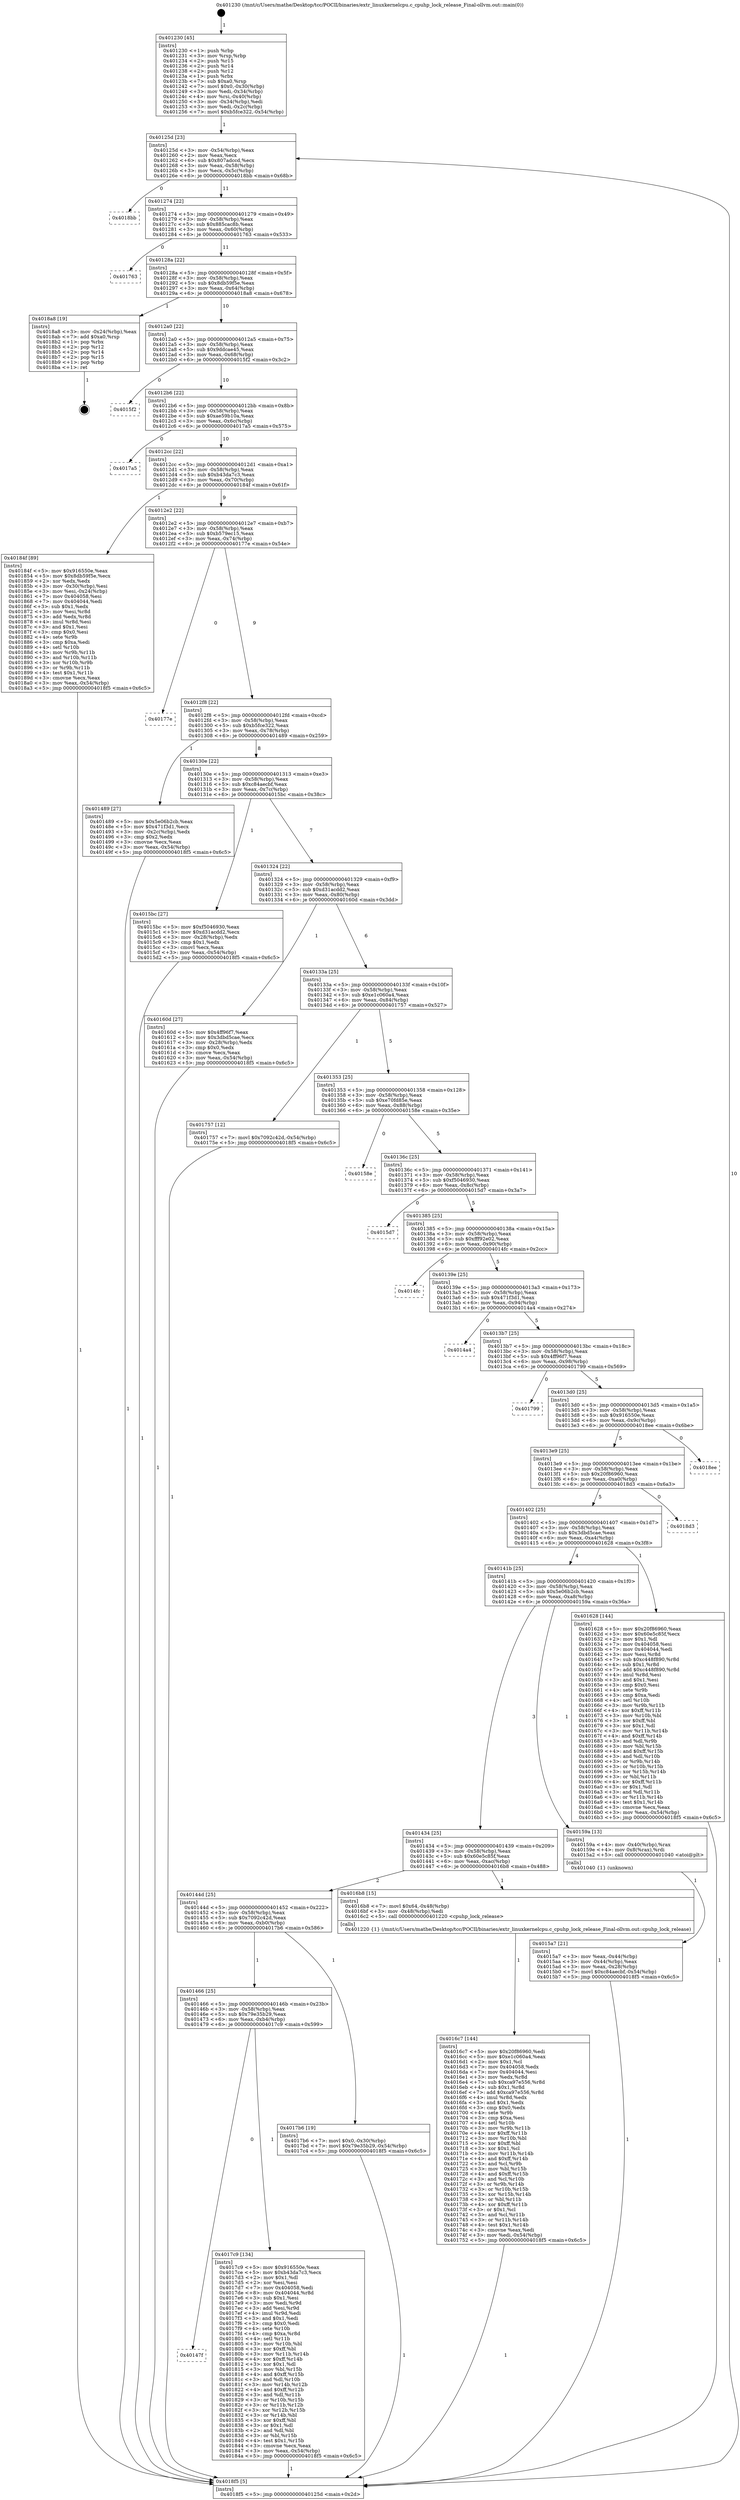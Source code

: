 digraph "0x401230" {
  label = "0x401230 (/mnt/c/Users/mathe/Desktop/tcc/POCII/binaries/extr_linuxkernelcpu.c_cpuhp_lock_release_Final-ollvm.out::main(0))"
  labelloc = "t"
  node[shape=record]

  Entry [label="",width=0.3,height=0.3,shape=circle,fillcolor=black,style=filled]
  "0x40125d" [label="{
     0x40125d [23]\l
     | [instrs]\l
     &nbsp;&nbsp;0x40125d \<+3\>: mov -0x54(%rbp),%eax\l
     &nbsp;&nbsp;0x401260 \<+2\>: mov %eax,%ecx\l
     &nbsp;&nbsp;0x401262 \<+6\>: sub $0x807adccd,%ecx\l
     &nbsp;&nbsp;0x401268 \<+3\>: mov %eax,-0x58(%rbp)\l
     &nbsp;&nbsp;0x40126b \<+3\>: mov %ecx,-0x5c(%rbp)\l
     &nbsp;&nbsp;0x40126e \<+6\>: je 00000000004018bb \<main+0x68b\>\l
  }"]
  "0x4018bb" [label="{
     0x4018bb\l
  }", style=dashed]
  "0x401274" [label="{
     0x401274 [22]\l
     | [instrs]\l
     &nbsp;&nbsp;0x401274 \<+5\>: jmp 0000000000401279 \<main+0x49\>\l
     &nbsp;&nbsp;0x401279 \<+3\>: mov -0x58(%rbp),%eax\l
     &nbsp;&nbsp;0x40127c \<+5\>: sub $0x885cac8b,%eax\l
     &nbsp;&nbsp;0x401281 \<+3\>: mov %eax,-0x60(%rbp)\l
     &nbsp;&nbsp;0x401284 \<+6\>: je 0000000000401763 \<main+0x533\>\l
  }"]
  Exit [label="",width=0.3,height=0.3,shape=circle,fillcolor=black,style=filled,peripheries=2]
  "0x401763" [label="{
     0x401763\l
  }", style=dashed]
  "0x40128a" [label="{
     0x40128a [22]\l
     | [instrs]\l
     &nbsp;&nbsp;0x40128a \<+5\>: jmp 000000000040128f \<main+0x5f\>\l
     &nbsp;&nbsp;0x40128f \<+3\>: mov -0x58(%rbp),%eax\l
     &nbsp;&nbsp;0x401292 \<+5\>: sub $0x8db59f5e,%eax\l
     &nbsp;&nbsp;0x401297 \<+3\>: mov %eax,-0x64(%rbp)\l
     &nbsp;&nbsp;0x40129a \<+6\>: je 00000000004018a8 \<main+0x678\>\l
  }"]
  "0x40147f" [label="{
     0x40147f\l
  }", style=dashed]
  "0x4018a8" [label="{
     0x4018a8 [19]\l
     | [instrs]\l
     &nbsp;&nbsp;0x4018a8 \<+3\>: mov -0x24(%rbp),%eax\l
     &nbsp;&nbsp;0x4018ab \<+7\>: add $0xa0,%rsp\l
     &nbsp;&nbsp;0x4018b2 \<+1\>: pop %rbx\l
     &nbsp;&nbsp;0x4018b3 \<+2\>: pop %r12\l
     &nbsp;&nbsp;0x4018b5 \<+2\>: pop %r14\l
     &nbsp;&nbsp;0x4018b7 \<+2\>: pop %r15\l
     &nbsp;&nbsp;0x4018b9 \<+1\>: pop %rbp\l
     &nbsp;&nbsp;0x4018ba \<+1\>: ret\l
  }"]
  "0x4012a0" [label="{
     0x4012a0 [22]\l
     | [instrs]\l
     &nbsp;&nbsp;0x4012a0 \<+5\>: jmp 00000000004012a5 \<main+0x75\>\l
     &nbsp;&nbsp;0x4012a5 \<+3\>: mov -0x58(%rbp),%eax\l
     &nbsp;&nbsp;0x4012a8 \<+5\>: sub $0x9ddcae45,%eax\l
     &nbsp;&nbsp;0x4012ad \<+3\>: mov %eax,-0x68(%rbp)\l
     &nbsp;&nbsp;0x4012b0 \<+6\>: je 00000000004015f2 \<main+0x3c2\>\l
  }"]
  "0x4017c9" [label="{
     0x4017c9 [134]\l
     | [instrs]\l
     &nbsp;&nbsp;0x4017c9 \<+5\>: mov $0x916550e,%eax\l
     &nbsp;&nbsp;0x4017ce \<+5\>: mov $0xb43da7c3,%ecx\l
     &nbsp;&nbsp;0x4017d3 \<+2\>: mov $0x1,%dl\l
     &nbsp;&nbsp;0x4017d5 \<+2\>: xor %esi,%esi\l
     &nbsp;&nbsp;0x4017d7 \<+7\>: mov 0x404058,%edi\l
     &nbsp;&nbsp;0x4017de \<+8\>: mov 0x404044,%r8d\l
     &nbsp;&nbsp;0x4017e6 \<+3\>: sub $0x1,%esi\l
     &nbsp;&nbsp;0x4017e9 \<+3\>: mov %edi,%r9d\l
     &nbsp;&nbsp;0x4017ec \<+3\>: add %esi,%r9d\l
     &nbsp;&nbsp;0x4017ef \<+4\>: imul %r9d,%edi\l
     &nbsp;&nbsp;0x4017f3 \<+3\>: and $0x1,%edi\l
     &nbsp;&nbsp;0x4017f6 \<+3\>: cmp $0x0,%edi\l
     &nbsp;&nbsp;0x4017f9 \<+4\>: sete %r10b\l
     &nbsp;&nbsp;0x4017fd \<+4\>: cmp $0xa,%r8d\l
     &nbsp;&nbsp;0x401801 \<+4\>: setl %r11b\l
     &nbsp;&nbsp;0x401805 \<+3\>: mov %r10b,%bl\l
     &nbsp;&nbsp;0x401808 \<+3\>: xor $0xff,%bl\l
     &nbsp;&nbsp;0x40180b \<+3\>: mov %r11b,%r14b\l
     &nbsp;&nbsp;0x40180e \<+4\>: xor $0xff,%r14b\l
     &nbsp;&nbsp;0x401812 \<+3\>: xor $0x1,%dl\l
     &nbsp;&nbsp;0x401815 \<+3\>: mov %bl,%r15b\l
     &nbsp;&nbsp;0x401818 \<+4\>: and $0xff,%r15b\l
     &nbsp;&nbsp;0x40181c \<+3\>: and %dl,%r10b\l
     &nbsp;&nbsp;0x40181f \<+3\>: mov %r14b,%r12b\l
     &nbsp;&nbsp;0x401822 \<+4\>: and $0xff,%r12b\l
     &nbsp;&nbsp;0x401826 \<+3\>: and %dl,%r11b\l
     &nbsp;&nbsp;0x401829 \<+3\>: or %r10b,%r15b\l
     &nbsp;&nbsp;0x40182c \<+3\>: or %r11b,%r12b\l
     &nbsp;&nbsp;0x40182f \<+3\>: xor %r12b,%r15b\l
     &nbsp;&nbsp;0x401832 \<+3\>: or %r14b,%bl\l
     &nbsp;&nbsp;0x401835 \<+3\>: xor $0xff,%bl\l
     &nbsp;&nbsp;0x401838 \<+3\>: or $0x1,%dl\l
     &nbsp;&nbsp;0x40183b \<+2\>: and %dl,%bl\l
     &nbsp;&nbsp;0x40183d \<+3\>: or %bl,%r15b\l
     &nbsp;&nbsp;0x401840 \<+4\>: test $0x1,%r15b\l
     &nbsp;&nbsp;0x401844 \<+3\>: cmovne %ecx,%eax\l
     &nbsp;&nbsp;0x401847 \<+3\>: mov %eax,-0x54(%rbp)\l
     &nbsp;&nbsp;0x40184a \<+5\>: jmp 00000000004018f5 \<main+0x6c5\>\l
  }"]
  "0x4015f2" [label="{
     0x4015f2\l
  }", style=dashed]
  "0x4012b6" [label="{
     0x4012b6 [22]\l
     | [instrs]\l
     &nbsp;&nbsp;0x4012b6 \<+5\>: jmp 00000000004012bb \<main+0x8b\>\l
     &nbsp;&nbsp;0x4012bb \<+3\>: mov -0x58(%rbp),%eax\l
     &nbsp;&nbsp;0x4012be \<+5\>: sub $0xae59b10a,%eax\l
     &nbsp;&nbsp;0x4012c3 \<+3\>: mov %eax,-0x6c(%rbp)\l
     &nbsp;&nbsp;0x4012c6 \<+6\>: je 00000000004017a5 \<main+0x575\>\l
  }"]
  "0x401466" [label="{
     0x401466 [25]\l
     | [instrs]\l
     &nbsp;&nbsp;0x401466 \<+5\>: jmp 000000000040146b \<main+0x23b\>\l
     &nbsp;&nbsp;0x40146b \<+3\>: mov -0x58(%rbp),%eax\l
     &nbsp;&nbsp;0x40146e \<+5\>: sub $0x79e35b29,%eax\l
     &nbsp;&nbsp;0x401473 \<+6\>: mov %eax,-0xb4(%rbp)\l
     &nbsp;&nbsp;0x401479 \<+6\>: je 00000000004017c9 \<main+0x599\>\l
  }"]
  "0x4017a5" [label="{
     0x4017a5\l
  }", style=dashed]
  "0x4012cc" [label="{
     0x4012cc [22]\l
     | [instrs]\l
     &nbsp;&nbsp;0x4012cc \<+5\>: jmp 00000000004012d1 \<main+0xa1\>\l
     &nbsp;&nbsp;0x4012d1 \<+3\>: mov -0x58(%rbp),%eax\l
     &nbsp;&nbsp;0x4012d4 \<+5\>: sub $0xb43da7c3,%eax\l
     &nbsp;&nbsp;0x4012d9 \<+3\>: mov %eax,-0x70(%rbp)\l
     &nbsp;&nbsp;0x4012dc \<+6\>: je 000000000040184f \<main+0x61f\>\l
  }"]
  "0x4017b6" [label="{
     0x4017b6 [19]\l
     | [instrs]\l
     &nbsp;&nbsp;0x4017b6 \<+7\>: movl $0x0,-0x30(%rbp)\l
     &nbsp;&nbsp;0x4017bd \<+7\>: movl $0x79e35b29,-0x54(%rbp)\l
     &nbsp;&nbsp;0x4017c4 \<+5\>: jmp 00000000004018f5 \<main+0x6c5\>\l
  }"]
  "0x40184f" [label="{
     0x40184f [89]\l
     | [instrs]\l
     &nbsp;&nbsp;0x40184f \<+5\>: mov $0x916550e,%eax\l
     &nbsp;&nbsp;0x401854 \<+5\>: mov $0x8db59f5e,%ecx\l
     &nbsp;&nbsp;0x401859 \<+2\>: xor %edx,%edx\l
     &nbsp;&nbsp;0x40185b \<+3\>: mov -0x30(%rbp),%esi\l
     &nbsp;&nbsp;0x40185e \<+3\>: mov %esi,-0x24(%rbp)\l
     &nbsp;&nbsp;0x401861 \<+7\>: mov 0x404058,%esi\l
     &nbsp;&nbsp;0x401868 \<+7\>: mov 0x404044,%edi\l
     &nbsp;&nbsp;0x40186f \<+3\>: sub $0x1,%edx\l
     &nbsp;&nbsp;0x401872 \<+3\>: mov %esi,%r8d\l
     &nbsp;&nbsp;0x401875 \<+3\>: add %edx,%r8d\l
     &nbsp;&nbsp;0x401878 \<+4\>: imul %r8d,%esi\l
     &nbsp;&nbsp;0x40187c \<+3\>: and $0x1,%esi\l
     &nbsp;&nbsp;0x40187f \<+3\>: cmp $0x0,%esi\l
     &nbsp;&nbsp;0x401882 \<+4\>: sete %r9b\l
     &nbsp;&nbsp;0x401886 \<+3\>: cmp $0xa,%edi\l
     &nbsp;&nbsp;0x401889 \<+4\>: setl %r10b\l
     &nbsp;&nbsp;0x40188d \<+3\>: mov %r9b,%r11b\l
     &nbsp;&nbsp;0x401890 \<+3\>: and %r10b,%r11b\l
     &nbsp;&nbsp;0x401893 \<+3\>: xor %r10b,%r9b\l
     &nbsp;&nbsp;0x401896 \<+3\>: or %r9b,%r11b\l
     &nbsp;&nbsp;0x401899 \<+4\>: test $0x1,%r11b\l
     &nbsp;&nbsp;0x40189d \<+3\>: cmovne %ecx,%eax\l
     &nbsp;&nbsp;0x4018a0 \<+3\>: mov %eax,-0x54(%rbp)\l
     &nbsp;&nbsp;0x4018a3 \<+5\>: jmp 00000000004018f5 \<main+0x6c5\>\l
  }"]
  "0x4012e2" [label="{
     0x4012e2 [22]\l
     | [instrs]\l
     &nbsp;&nbsp;0x4012e2 \<+5\>: jmp 00000000004012e7 \<main+0xb7\>\l
     &nbsp;&nbsp;0x4012e7 \<+3\>: mov -0x58(%rbp),%eax\l
     &nbsp;&nbsp;0x4012ea \<+5\>: sub $0xb579ec15,%eax\l
     &nbsp;&nbsp;0x4012ef \<+3\>: mov %eax,-0x74(%rbp)\l
     &nbsp;&nbsp;0x4012f2 \<+6\>: je 000000000040177e \<main+0x54e\>\l
  }"]
  "0x4016c7" [label="{
     0x4016c7 [144]\l
     | [instrs]\l
     &nbsp;&nbsp;0x4016c7 \<+5\>: mov $0x20f86960,%edi\l
     &nbsp;&nbsp;0x4016cc \<+5\>: mov $0xe1c060a4,%eax\l
     &nbsp;&nbsp;0x4016d1 \<+2\>: mov $0x1,%cl\l
     &nbsp;&nbsp;0x4016d3 \<+7\>: mov 0x404058,%edx\l
     &nbsp;&nbsp;0x4016da \<+7\>: mov 0x404044,%esi\l
     &nbsp;&nbsp;0x4016e1 \<+3\>: mov %edx,%r8d\l
     &nbsp;&nbsp;0x4016e4 \<+7\>: sub $0xca97e556,%r8d\l
     &nbsp;&nbsp;0x4016eb \<+4\>: sub $0x1,%r8d\l
     &nbsp;&nbsp;0x4016ef \<+7\>: add $0xca97e556,%r8d\l
     &nbsp;&nbsp;0x4016f6 \<+4\>: imul %r8d,%edx\l
     &nbsp;&nbsp;0x4016fa \<+3\>: and $0x1,%edx\l
     &nbsp;&nbsp;0x4016fd \<+3\>: cmp $0x0,%edx\l
     &nbsp;&nbsp;0x401700 \<+4\>: sete %r9b\l
     &nbsp;&nbsp;0x401704 \<+3\>: cmp $0xa,%esi\l
     &nbsp;&nbsp;0x401707 \<+4\>: setl %r10b\l
     &nbsp;&nbsp;0x40170b \<+3\>: mov %r9b,%r11b\l
     &nbsp;&nbsp;0x40170e \<+4\>: xor $0xff,%r11b\l
     &nbsp;&nbsp;0x401712 \<+3\>: mov %r10b,%bl\l
     &nbsp;&nbsp;0x401715 \<+3\>: xor $0xff,%bl\l
     &nbsp;&nbsp;0x401718 \<+3\>: xor $0x1,%cl\l
     &nbsp;&nbsp;0x40171b \<+3\>: mov %r11b,%r14b\l
     &nbsp;&nbsp;0x40171e \<+4\>: and $0xff,%r14b\l
     &nbsp;&nbsp;0x401722 \<+3\>: and %cl,%r9b\l
     &nbsp;&nbsp;0x401725 \<+3\>: mov %bl,%r15b\l
     &nbsp;&nbsp;0x401728 \<+4\>: and $0xff,%r15b\l
     &nbsp;&nbsp;0x40172c \<+3\>: and %cl,%r10b\l
     &nbsp;&nbsp;0x40172f \<+3\>: or %r9b,%r14b\l
     &nbsp;&nbsp;0x401732 \<+3\>: or %r10b,%r15b\l
     &nbsp;&nbsp;0x401735 \<+3\>: xor %r15b,%r14b\l
     &nbsp;&nbsp;0x401738 \<+3\>: or %bl,%r11b\l
     &nbsp;&nbsp;0x40173b \<+4\>: xor $0xff,%r11b\l
     &nbsp;&nbsp;0x40173f \<+3\>: or $0x1,%cl\l
     &nbsp;&nbsp;0x401742 \<+3\>: and %cl,%r11b\l
     &nbsp;&nbsp;0x401745 \<+3\>: or %r11b,%r14b\l
     &nbsp;&nbsp;0x401748 \<+4\>: test $0x1,%r14b\l
     &nbsp;&nbsp;0x40174c \<+3\>: cmovne %eax,%edi\l
     &nbsp;&nbsp;0x40174f \<+3\>: mov %edi,-0x54(%rbp)\l
     &nbsp;&nbsp;0x401752 \<+5\>: jmp 00000000004018f5 \<main+0x6c5\>\l
  }"]
  "0x40177e" [label="{
     0x40177e\l
  }", style=dashed]
  "0x4012f8" [label="{
     0x4012f8 [22]\l
     | [instrs]\l
     &nbsp;&nbsp;0x4012f8 \<+5\>: jmp 00000000004012fd \<main+0xcd\>\l
     &nbsp;&nbsp;0x4012fd \<+3\>: mov -0x58(%rbp),%eax\l
     &nbsp;&nbsp;0x401300 \<+5\>: sub $0xb5fce322,%eax\l
     &nbsp;&nbsp;0x401305 \<+3\>: mov %eax,-0x78(%rbp)\l
     &nbsp;&nbsp;0x401308 \<+6\>: je 0000000000401489 \<main+0x259\>\l
  }"]
  "0x40144d" [label="{
     0x40144d [25]\l
     | [instrs]\l
     &nbsp;&nbsp;0x40144d \<+5\>: jmp 0000000000401452 \<main+0x222\>\l
     &nbsp;&nbsp;0x401452 \<+3\>: mov -0x58(%rbp),%eax\l
     &nbsp;&nbsp;0x401455 \<+5\>: sub $0x7092c42d,%eax\l
     &nbsp;&nbsp;0x40145a \<+6\>: mov %eax,-0xb0(%rbp)\l
     &nbsp;&nbsp;0x401460 \<+6\>: je 00000000004017b6 \<main+0x586\>\l
  }"]
  "0x401489" [label="{
     0x401489 [27]\l
     | [instrs]\l
     &nbsp;&nbsp;0x401489 \<+5\>: mov $0x5e06b2cb,%eax\l
     &nbsp;&nbsp;0x40148e \<+5\>: mov $0x471f3d1,%ecx\l
     &nbsp;&nbsp;0x401493 \<+3\>: mov -0x2c(%rbp),%edx\l
     &nbsp;&nbsp;0x401496 \<+3\>: cmp $0x2,%edx\l
     &nbsp;&nbsp;0x401499 \<+3\>: cmovne %ecx,%eax\l
     &nbsp;&nbsp;0x40149c \<+3\>: mov %eax,-0x54(%rbp)\l
     &nbsp;&nbsp;0x40149f \<+5\>: jmp 00000000004018f5 \<main+0x6c5\>\l
  }"]
  "0x40130e" [label="{
     0x40130e [22]\l
     | [instrs]\l
     &nbsp;&nbsp;0x40130e \<+5\>: jmp 0000000000401313 \<main+0xe3\>\l
     &nbsp;&nbsp;0x401313 \<+3\>: mov -0x58(%rbp),%eax\l
     &nbsp;&nbsp;0x401316 \<+5\>: sub $0xc84aecbf,%eax\l
     &nbsp;&nbsp;0x40131b \<+3\>: mov %eax,-0x7c(%rbp)\l
     &nbsp;&nbsp;0x40131e \<+6\>: je 00000000004015bc \<main+0x38c\>\l
  }"]
  "0x4018f5" [label="{
     0x4018f5 [5]\l
     | [instrs]\l
     &nbsp;&nbsp;0x4018f5 \<+5\>: jmp 000000000040125d \<main+0x2d\>\l
  }"]
  "0x401230" [label="{
     0x401230 [45]\l
     | [instrs]\l
     &nbsp;&nbsp;0x401230 \<+1\>: push %rbp\l
     &nbsp;&nbsp;0x401231 \<+3\>: mov %rsp,%rbp\l
     &nbsp;&nbsp;0x401234 \<+2\>: push %r15\l
     &nbsp;&nbsp;0x401236 \<+2\>: push %r14\l
     &nbsp;&nbsp;0x401238 \<+2\>: push %r12\l
     &nbsp;&nbsp;0x40123a \<+1\>: push %rbx\l
     &nbsp;&nbsp;0x40123b \<+7\>: sub $0xa0,%rsp\l
     &nbsp;&nbsp;0x401242 \<+7\>: movl $0x0,-0x30(%rbp)\l
     &nbsp;&nbsp;0x401249 \<+3\>: mov %edi,-0x34(%rbp)\l
     &nbsp;&nbsp;0x40124c \<+4\>: mov %rsi,-0x40(%rbp)\l
     &nbsp;&nbsp;0x401250 \<+3\>: mov -0x34(%rbp),%edi\l
     &nbsp;&nbsp;0x401253 \<+3\>: mov %edi,-0x2c(%rbp)\l
     &nbsp;&nbsp;0x401256 \<+7\>: movl $0xb5fce322,-0x54(%rbp)\l
  }"]
  "0x4016b8" [label="{
     0x4016b8 [15]\l
     | [instrs]\l
     &nbsp;&nbsp;0x4016b8 \<+7\>: movl $0x64,-0x48(%rbp)\l
     &nbsp;&nbsp;0x4016bf \<+3\>: mov -0x48(%rbp),%edi\l
     &nbsp;&nbsp;0x4016c2 \<+5\>: call 0000000000401220 \<cpuhp_lock_release\>\l
     | [calls]\l
     &nbsp;&nbsp;0x401220 \{1\} (/mnt/c/Users/mathe/Desktop/tcc/POCII/binaries/extr_linuxkernelcpu.c_cpuhp_lock_release_Final-ollvm.out::cpuhp_lock_release)\l
  }"]
  "0x4015bc" [label="{
     0x4015bc [27]\l
     | [instrs]\l
     &nbsp;&nbsp;0x4015bc \<+5\>: mov $0xf5046930,%eax\l
     &nbsp;&nbsp;0x4015c1 \<+5\>: mov $0xd31acdd2,%ecx\l
     &nbsp;&nbsp;0x4015c6 \<+3\>: mov -0x28(%rbp),%edx\l
     &nbsp;&nbsp;0x4015c9 \<+3\>: cmp $0x1,%edx\l
     &nbsp;&nbsp;0x4015cc \<+3\>: cmovl %ecx,%eax\l
     &nbsp;&nbsp;0x4015cf \<+3\>: mov %eax,-0x54(%rbp)\l
     &nbsp;&nbsp;0x4015d2 \<+5\>: jmp 00000000004018f5 \<main+0x6c5\>\l
  }"]
  "0x401324" [label="{
     0x401324 [22]\l
     | [instrs]\l
     &nbsp;&nbsp;0x401324 \<+5\>: jmp 0000000000401329 \<main+0xf9\>\l
     &nbsp;&nbsp;0x401329 \<+3\>: mov -0x58(%rbp),%eax\l
     &nbsp;&nbsp;0x40132c \<+5\>: sub $0xd31acdd2,%eax\l
     &nbsp;&nbsp;0x401331 \<+3\>: mov %eax,-0x80(%rbp)\l
     &nbsp;&nbsp;0x401334 \<+6\>: je 000000000040160d \<main+0x3dd\>\l
  }"]
  "0x4015a7" [label="{
     0x4015a7 [21]\l
     | [instrs]\l
     &nbsp;&nbsp;0x4015a7 \<+3\>: mov %eax,-0x44(%rbp)\l
     &nbsp;&nbsp;0x4015aa \<+3\>: mov -0x44(%rbp),%eax\l
     &nbsp;&nbsp;0x4015ad \<+3\>: mov %eax,-0x28(%rbp)\l
     &nbsp;&nbsp;0x4015b0 \<+7\>: movl $0xc84aecbf,-0x54(%rbp)\l
     &nbsp;&nbsp;0x4015b7 \<+5\>: jmp 00000000004018f5 \<main+0x6c5\>\l
  }"]
  "0x40160d" [label="{
     0x40160d [27]\l
     | [instrs]\l
     &nbsp;&nbsp;0x40160d \<+5\>: mov $0x4ff96f7,%eax\l
     &nbsp;&nbsp;0x401612 \<+5\>: mov $0x3dbd5cae,%ecx\l
     &nbsp;&nbsp;0x401617 \<+3\>: mov -0x28(%rbp),%edx\l
     &nbsp;&nbsp;0x40161a \<+3\>: cmp $0x0,%edx\l
     &nbsp;&nbsp;0x40161d \<+3\>: cmove %ecx,%eax\l
     &nbsp;&nbsp;0x401620 \<+3\>: mov %eax,-0x54(%rbp)\l
     &nbsp;&nbsp;0x401623 \<+5\>: jmp 00000000004018f5 \<main+0x6c5\>\l
  }"]
  "0x40133a" [label="{
     0x40133a [25]\l
     | [instrs]\l
     &nbsp;&nbsp;0x40133a \<+5\>: jmp 000000000040133f \<main+0x10f\>\l
     &nbsp;&nbsp;0x40133f \<+3\>: mov -0x58(%rbp),%eax\l
     &nbsp;&nbsp;0x401342 \<+5\>: sub $0xe1c060a4,%eax\l
     &nbsp;&nbsp;0x401347 \<+6\>: mov %eax,-0x84(%rbp)\l
     &nbsp;&nbsp;0x40134d \<+6\>: je 0000000000401757 \<main+0x527\>\l
  }"]
  "0x401434" [label="{
     0x401434 [25]\l
     | [instrs]\l
     &nbsp;&nbsp;0x401434 \<+5\>: jmp 0000000000401439 \<main+0x209\>\l
     &nbsp;&nbsp;0x401439 \<+3\>: mov -0x58(%rbp),%eax\l
     &nbsp;&nbsp;0x40143c \<+5\>: sub $0x60e5c85f,%eax\l
     &nbsp;&nbsp;0x401441 \<+6\>: mov %eax,-0xac(%rbp)\l
     &nbsp;&nbsp;0x401447 \<+6\>: je 00000000004016b8 \<main+0x488\>\l
  }"]
  "0x401757" [label="{
     0x401757 [12]\l
     | [instrs]\l
     &nbsp;&nbsp;0x401757 \<+7\>: movl $0x7092c42d,-0x54(%rbp)\l
     &nbsp;&nbsp;0x40175e \<+5\>: jmp 00000000004018f5 \<main+0x6c5\>\l
  }"]
  "0x401353" [label="{
     0x401353 [25]\l
     | [instrs]\l
     &nbsp;&nbsp;0x401353 \<+5\>: jmp 0000000000401358 \<main+0x128\>\l
     &nbsp;&nbsp;0x401358 \<+3\>: mov -0x58(%rbp),%eax\l
     &nbsp;&nbsp;0x40135b \<+5\>: sub $0xe70fd85e,%eax\l
     &nbsp;&nbsp;0x401360 \<+6\>: mov %eax,-0x88(%rbp)\l
     &nbsp;&nbsp;0x401366 \<+6\>: je 000000000040158e \<main+0x35e\>\l
  }"]
  "0x40159a" [label="{
     0x40159a [13]\l
     | [instrs]\l
     &nbsp;&nbsp;0x40159a \<+4\>: mov -0x40(%rbp),%rax\l
     &nbsp;&nbsp;0x40159e \<+4\>: mov 0x8(%rax),%rdi\l
     &nbsp;&nbsp;0x4015a2 \<+5\>: call 0000000000401040 \<atoi@plt\>\l
     | [calls]\l
     &nbsp;&nbsp;0x401040 \{1\} (unknown)\l
  }"]
  "0x40158e" [label="{
     0x40158e\l
  }", style=dashed]
  "0x40136c" [label="{
     0x40136c [25]\l
     | [instrs]\l
     &nbsp;&nbsp;0x40136c \<+5\>: jmp 0000000000401371 \<main+0x141\>\l
     &nbsp;&nbsp;0x401371 \<+3\>: mov -0x58(%rbp),%eax\l
     &nbsp;&nbsp;0x401374 \<+5\>: sub $0xf5046930,%eax\l
     &nbsp;&nbsp;0x401379 \<+6\>: mov %eax,-0x8c(%rbp)\l
     &nbsp;&nbsp;0x40137f \<+6\>: je 00000000004015d7 \<main+0x3a7\>\l
  }"]
  "0x40141b" [label="{
     0x40141b [25]\l
     | [instrs]\l
     &nbsp;&nbsp;0x40141b \<+5\>: jmp 0000000000401420 \<main+0x1f0\>\l
     &nbsp;&nbsp;0x401420 \<+3\>: mov -0x58(%rbp),%eax\l
     &nbsp;&nbsp;0x401423 \<+5\>: sub $0x5e06b2cb,%eax\l
     &nbsp;&nbsp;0x401428 \<+6\>: mov %eax,-0xa8(%rbp)\l
     &nbsp;&nbsp;0x40142e \<+6\>: je 000000000040159a \<main+0x36a\>\l
  }"]
  "0x4015d7" [label="{
     0x4015d7\l
  }", style=dashed]
  "0x401385" [label="{
     0x401385 [25]\l
     | [instrs]\l
     &nbsp;&nbsp;0x401385 \<+5\>: jmp 000000000040138a \<main+0x15a\>\l
     &nbsp;&nbsp;0x40138a \<+3\>: mov -0x58(%rbp),%eax\l
     &nbsp;&nbsp;0x40138d \<+5\>: sub $0xfff92e02,%eax\l
     &nbsp;&nbsp;0x401392 \<+6\>: mov %eax,-0x90(%rbp)\l
     &nbsp;&nbsp;0x401398 \<+6\>: je 00000000004014fc \<main+0x2cc\>\l
  }"]
  "0x401628" [label="{
     0x401628 [144]\l
     | [instrs]\l
     &nbsp;&nbsp;0x401628 \<+5\>: mov $0x20f86960,%eax\l
     &nbsp;&nbsp;0x40162d \<+5\>: mov $0x60e5c85f,%ecx\l
     &nbsp;&nbsp;0x401632 \<+2\>: mov $0x1,%dl\l
     &nbsp;&nbsp;0x401634 \<+7\>: mov 0x404058,%esi\l
     &nbsp;&nbsp;0x40163b \<+7\>: mov 0x404044,%edi\l
     &nbsp;&nbsp;0x401642 \<+3\>: mov %esi,%r8d\l
     &nbsp;&nbsp;0x401645 \<+7\>: sub $0xc448f890,%r8d\l
     &nbsp;&nbsp;0x40164c \<+4\>: sub $0x1,%r8d\l
     &nbsp;&nbsp;0x401650 \<+7\>: add $0xc448f890,%r8d\l
     &nbsp;&nbsp;0x401657 \<+4\>: imul %r8d,%esi\l
     &nbsp;&nbsp;0x40165b \<+3\>: and $0x1,%esi\l
     &nbsp;&nbsp;0x40165e \<+3\>: cmp $0x0,%esi\l
     &nbsp;&nbsp;0x401661 \<+4\>: sete %r9b\l
     &nbsp;&nbsp;0x401665 \<+3\>: cmp $0xa,%edi\l
     &nbsp;&nbsp;0x401668 \<+4\>: setl %r10b\l
     &nbsp;&nbsp;0x40166c \<+3\>: mov %r9b,%r11b\l
     &nbsp;&nbsp;0x40166f \<+4\>: xor $0xff,%r11b\l
     &nbsp;&nbsp;0x401673 \<+3\>: mov %r10b,%bl\l
     &nbsp;&nbsp;0x401676 \<+3\>: xor $0xff,%bl\l
     &nbsp;&nbsp;0x401679 \<+3\>: xor $0x1,%dl\l
     &nbsp;&nbsp;0x40167c \<+3\>: mov %r11b,%r14b\l
     &nbsp;&nbsp;0x40167f \<+4\>: and $0xff,%r14b\l
     &nbsp;&nbsp;0x401683 \<+3\>: and %dl,%r9b\l
     &nbsp;&nbsp;0x401686 \<+3\>: mov %bl,%r15b\l
     &nbsp;&nbsp;0x401689 \<+4\>: and $0xff,%r15b\l
     &nbsp;&nbsp;0x40168d \<+3\>: and %dl,%r10b\l
     &nbsp;&nbsp;0x401690 \<+3\>: or %r9b,%r14b\l
     &nbsp;&nbsp;0x401693 \<+3\>: or %r10b,%r15b\l
     &nbsp;&nbsp;0x401696 \<+3\>: xor %r15b,%r14b\l
     &nbsp;&nbsp;0x401699 \<+3\>: or %bl,%r11b\l
     &nbsp;&nbsp;0x40169c \<+4\>: xor $0xff,%r11b\l
     &nbsp;&nbsp;0x4016a0 \<+3\>: or $0x1,%dl\l
     &nbsp;&nbsp;0x4016a3 \<+3\>: and %dl,%r11b\l
     &nbsp;&nbsp;0x4016a6 \<+3\>: or %r11b,%r14b\l
     &nbsp;&nbsp;0x4016a9 \<+4\>: test $0x1,%r14b\l
     &nbsp;&nbsp;0x4016ad \<+3\>: cmovne %ecx,%eax\l
     &nbsp;&nbsp;0x4016b0 \<+3\>: mov %eax,-0x54(%rbp)\l
     &nbsp;&nbsp;0x4016b3 \<+5\>: jmp 00000000004018f5 \<main+0x6c5\>\l
  }"]
  "0x4014fc" [label="{
     0x4014fc\l
  }", style=dashed]
  "0x40139e" [label="{
     0x40139e [25]\l
     | [instrs]\l
     &nbsp;&nbsp;0x40139e \<+5\>: jmp 00000000004013a3 \<main+0x173\>\l
     &nbsp;&nbsp;0x4013a3 \<+3\>: mov -0x58(%rbp),%eax\l
     &nbsp;&nbsp;0x4013a6 \<+5\>: sub $0x471f3d1,%eax\l
     &nbsp;&nbsp;0x4013ab \<+6\>: mov %eax,-0x94(%rbp)\l
     &nbsp;&nbsp;0x4013b1 \<+6\>: je 00000000004014a4 \<main+0x274\>\l
  }"]
  "0x401402" [label="{
     0x401402 [25]\l
     | [instrs]\l
     &nbsp;&nbsp;0x401402 \<+5\>: jmp 0000000000401407 \<main+0x1d7\>\l
     &nbsp;&nbsp;0x401407 \<+3\>: mov -0x58(%rbp),%eax\l
     &nbsp;&nbsp;0x40140a \<+5\>: sub $0x3dbd5cae,%eax\l
     &nbsp;&nbsp;0x40140f \<+6\>: mov %eax,-0xa4(%rbp)\l
     &nbsp;&nbsp;0x401415 \<+6\>: je 0000000000401628 \<main+0x3f8\>\l
  }"]
  "0x4014a4" [label="{
     0x4014a4\l
  }", style=dashed]
  "0x4013b7" [label="{
     0x4013b7 [25]\l
     | [instrs]\l
     &nbsp;&nbsp;0x4013b7 \<+5\>: jmp 00000000004013bc \<main+0x18c\>\l
     &nbsp;&nbsp;0x4013bc \<+3\>: mov -0x58(%rbp),%eax\l
     &nbsp;&nbsp;0x4013bf \<+5\>: sub $0x4ff96f7,%eax\l
     &nbsp;&nbsp;0x4013c4 \<+6\>: mov %eax,-0x98(%rbp)\l
     &nbsp;&nbsp;0x4013ca \<+6\>: je 0000000000401799 \<main+0x569\>\l
  }"]
  "0x4018d3" [label="{
     0x4018d3\l
  }", style=dashed]
  "0x401799" [label="{
     0x401799\l
  }", style=dashed]
  "0x4013d0" [label="{
     0x4013d0 [25]\l
     | [instrs]\l
     &nbsp;&nbsp;0x4013d0 \<+5\>: jmp 00000000004013d5 \<main+0x1a5\>\l
     &nbsp;&nbsp;0x4013d5 \<+3\>: mov -0x58(%rbp),%eax\l
     &nbsp;&nbsp;0x4013d8 \<+5\>: sub $0x916550e,%eax\l
     &nbsp;&nbsp;0x4013dd \<+6\>: mov %eax,-0x9c(%rbp)\l
     &nbsp;&nbsp;0x4013e3 \<+6\>: je 00000000004018ee \<main+0x6be\>\l
  }"]
  "0x4013e9" [label="{
     0x4013e9 [25]\l
     | [instrs]\l
     &nbsp;&nbsp;0x4013e9 \<+5\>: jmp 00000000004013ee \<main+0x1be\>\l
     &nbsp;&nbsp;0x4013ee \<+3\>: mov -0x58(%rbp),%eax\l
     &nbsp;&nbsp;0x4013f1 \<+5\>: sub $0x20f86960,%eax\l
     &nbsp;&nbsp;0x4013f6 \<+6\>: mov %eax,-0xa0(%rbp)\l
     &nbsp;&nbsp;0x4013fc \<+6\>: je 00000000004018d3 \<main+0x6a3\>\l
  }"]
  "0x4018ee" [label="{
     0x4018ee\l
  }", style=dashed]
  Entry -> "0x401230" [label=" 1"]
  "0x40125d" -> "0x4018bb" [label=" 0"]
  "0x40125d" -> "0x401274" [label=" 11"]
  "0x4018a8" -> Exit [label=" 1"]
  "0x401274" -> "0x401763" [label=" 0"]
  "0x401274" -> "0x40128a" [label=" 11"]
  "0x40184f" -> "0x4018f5" [label=" 1"]
  "0x40128a" -> "0x4018a8" [label=" 1"]
  "0x40128a" -> "0x4012a0" [label=" 10"]
  "0x4017c9" -> "0x4018f5" [label=" 1"]
  "0x4012a0" -> "0x4015f2" [label=" 0"]
  "0x4012a0" -> "0x4012b6" [label=" 10"]
  "0x401466" -> "0x40147f" [label=" 0"]
  "0x4012b6" -> "0x4017a5" [label=" 0"]
  "0x4012b6" -> "0x4012cc" [label=" 10"]
  "0x401466" -> "0x4017c9" [label=" 1"]
  "0x4012cc" -> "0x40184f" [label=" 1"]
  "0x4012cc" -> "0x4012e2" [label=" 9"]
  "0x4017b6" -> "0x4018f5" [label=" 1"]
  "0x4012e2" -> "0x40177e" [label=" 0"]
  "0x4012e2" -> "0x4012f8" [label=" 9"]
  "0x40144d" -> "0x4017b6" [label=" 1"]
  "0x4012f8" -> "0x401489" [label=" 1"]
  "0x4012f8" -> "0x40130e" [label=" 8"]
  "0x401489" -> "0x4018f5" [label=" 1"]
  "0x401230" -> "0x40125d" [label=" 1"]
  "0x4018f5" -> "0x40125d" [label=" 10"]
  "0x40144d" -> "0x401466" [label=" 1"]
  "0x40130e" -> "0x4015bc" [label=" 1"]
  "0x40130e" -> "0x401324" [label=" 7"]
  "0x401757" -> "0x4018f5" [label=" 1"]
  "0x401324" -> "0x40160d" [label=" 1"]
  "0x401324" -> "0x40133a" [label=" 6"]
  "0x4016b8" -> "0x4016c7" [label=" 1"]
  "0x40133a" -> "0x401757" [label=" 1"]
  "0x40133a" -> "0x401353" [label=" 5"]
  "0x401434" -> "0x40144d" [label=" 2"]
  "0x401353" -> "0x40158e" [label=" 0"]
  "0x401353" -> "0x40136c" [label=" 5"]
  "0x401434" -> "0x4016b8" [label=" 1"]
  "0x40136c" -> "0x4015d7" [label=" 0"]
  "0x40136c" -> "0x401385" [label=" 5"]
  "0x401628" -> "0x4018f5" [label=" 1"]
  "0x401385" -> "0x4014fc" [label=" 0"]
  "0x401385" -> "0x40139e" [label=" 5"]
  "0x40160d" -> "0x4018f5" [label=" 1"]
  "0x40139e" -> "0x4014a4" [label=" 0"]
  "0x40139e" -> "0x4013b7" [label=" 5"]
  "0x4015a7" -> "0x4018f5" [label=" 1"]
  "0x4013b7" -> "0x401799" [label=" 0"]
  "0x4013b7" -> "0x4013d0" [label=" 5"]
  "0x40159a" -> "0x4015a7" [label=" 1"]
  "0x4013d0" -> "0x4018ee" [label=" 0"]
  "0x4013d0" -> "0x4013e9" [label=" 5"]
  "0x40141b" -> "0x401434" [label=" 3"]
  "0x4013e9" -> "0x4018d3" [label=" 0"]
  "0x4013e9" -> "0x401402" [label=" 5"]
  "0x4015bc" -> "0x4018f5" [label=" 1"]
  "0x401402" -> "0x401628" [label=" 1"]
  "0x401402" -> "0x40141b" [label=" 4"]
  "0x4016c7" -> "0x4018f5" [label=" 1"]
  "0x40141b" -> "0x40159a" [label=" 1"]
}
